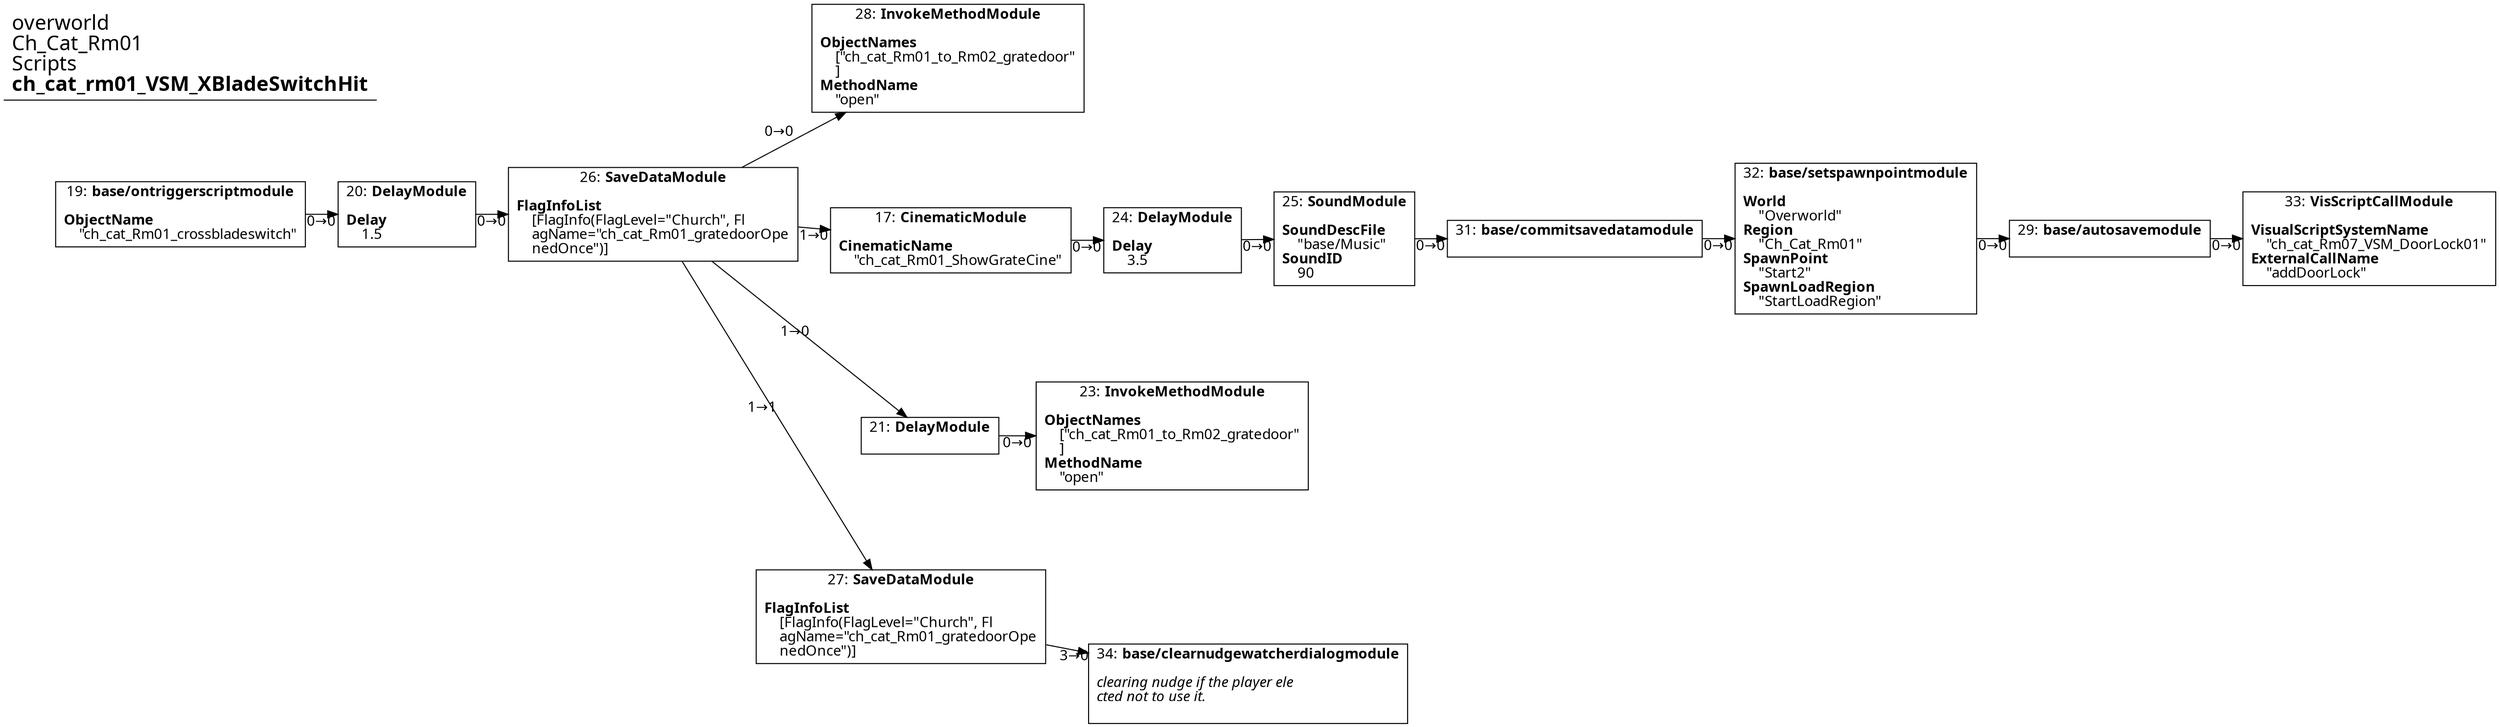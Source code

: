 digraph {
    layout = fdp;
    overlap = prism;
    sep = "+16";
    splines = spline;

    node [ shape = box ];

    graph [ fontname = "Segoe UI" ];
    node [ fontname = "Segoe UI" ];
    edge [ fontname = "Segoe UI" ];

    17 [ label = <17: <b>CinematicModule</b><br/><br/><b>CinematicName</b><br align="left"/>    &quot;ch_cat_Rm01_ShowGrateCine&quot;<br align="left"/>> ];
    17 [ pos = "0.51500005,0.080000006!" ];
    17 -> 24 [ label = "0→0" ];

    19 [ label = <19: <b>base/ontriggerscriptmodule</b><br/><br/><b>ObjectName</b><br align="left"/>    &quot;ch_cat_Rm01_crossbladeswitch&quot;<br align="left"/>> ];
    19 [ pos = "-0.186,0.10300001!" ];
    19 -> 20 [ label = "0→0" ];

    20 [ label = <20: <b>DelayModule</b><br/><br/><b>Delay</b><br align="left"/>    1.5<br align="left"/>> ];
    20 [ pos = "0.035,0.10300001!" ];
    20 -> 26 [ label = "0→0" ];

    21 [ label = <21: <b>DelayModule</b><br/><br/>> ];
    21 [ pos = "0.51600003,-0.117000006!" ];
    21 -> 23 [ label = "0→0" ];

    23 [ label = <23: <b>InvokeMethodModule</b><br/><br/><b>ObjectNames</b><br align="left"/>    [&quot;ch_cat_Rm01_to_Rm02_gratedoor&quot;<br align="left"/>    ]<br align="left"/><b>MethodName</b><br align="left"/>    &quot;open&quot;<br align="left"/>> ];
    23 [ pos = "0.71800005,-0.117000006!" ];

    24 [ label = <24: <b>DelayModule</b><br/><br/><b>Delay</b><br align="left"/>    3.5<br align="left"/>> ];
    24 [ pos = "0.73200005,0.080000006!" ];
    24 -> 25 [ label = "0→0" ];

    25 [ label = <25: <b>SoundModule</b><br/><br/><b>SoundDescFile</b><br align="left"/>    &quot;base/Music&quot;<br align="left"/><b>SoundID</b><br align="left"/>    90<br align="left"/>> ];
    25 [ pos = "0.95400006,0.080000006!" ];
    25 -> 31 [ label = "0→0" ];

    26 [ label = <26: <b>SaveDataModule</b><br/><br/><b>FlagInfoList</b><br align="left"/>    [FlagInfo(FlagLevel=&quot;Church&quot;, Fl<br align="left"/>    agName=&quot;ch_cat_Rm01_gratedoorOpe<br align="left"/>    nedOnce&quot;)]<br align="left"/>> ];
    26 [ pos = "0.23900001,0.10300001!" ];
    26 -> 17 [ label = "1→0" ];
    26 -> 21 [ label = "1→0" ];
    26 -> 27 [ label = "1→1" ];
    26 -> 28 [ label = "0→0" ];

    27 [ label = <27: <b>SaveDataModule</b><br/><br/><b>FlagInfoList</b><br align="left"/>    [FlagInfo(FlagLevel=&quot;Church&quot;, Fl<br align="left"/>    agName=&quot;ch_cat_Rm01_gratedoorOpe<br align="left"/>    nedOnce&quot;)]<br align="left"/>> ];
    27 [ pos = "0.51900005,-0.307!" ];
    27 -> 34 [ label = "3→0" ];

    28 [ label = <28: <b>InvokeMethodModule</b><br/><br/><b>ObjectNames</b><br align="left"/>    [&quot;ch_cat_Rm01_to_Rm02_gratedoor&quot;<br align="left"/>    ]<br align="left"/><b>MethodName</b><br align="left"/>    &quot;open&quot;<br align="left"/>> ];
    28 [ pos = "0.517,0.261!" ];

    29 [ label = <29: <b>base/autosavemodule</b><br/><br/>> ];
    29 [ pos = "1.595,0.080000006!" ];
    29 -> 33 [ label = "0→0" ];

    31 [ label = <31: <b>base/commitsavedatamodule</b><br/><br/>> ];
    31 [ pos = "1.1400001,0.080000006!" ];
    31 -> 32 [ label = "0→0" ];

    32 [ label = <32: <b>base/setspawnpointmodule</b><br/><br/><b>World</b><br align="left"/>    &quot;Overworld&quot;<br align="left"/><b>Region</b><br align="left"/>    &quot;Ch_Cat_Rm01&quot;<br align="left"/><b>SpawnPoint</b><br align="left"/>    &quot;Start2&quot;<br align="left"/><b>SpawnLoadRegion</b><br align="left"/>    &quot;StartLoadRegion&quot;<br align="left"/>> ];
    32 [ pos = "1.3700001,0.080000006!" ];
    32 -> 29 [ label = "0→0" ];

    33 [ label = <33: <b>VisScriptCallModule</b><br/><br/><b>VisualScriptSystemName</b><br align="left"/>    &quot;ch_cat_Rm07_VSM_DoorLock01&quot;<br align="left"/><b>ExternalCallName</b><br align="left"/>    &quot;addDoorLock&quot;<br align="left"/>> ];
    33 [ pos = "1.7780001,0.080000006!" ];

    34 [ label = <34: <b>base/clearnudgewatcherdialogmodule</b><br/><br/><i>clearing nudge if the player ele<br align="left"/>cted not to use it.<br align="left"/></i><br align="left"/>> ];
    34 [ pos = "0.75000006,-0.35300002!" ];

    title [ pos = "-0.187,0.26200002!" ];
    title [ shape = underline ];
    title [ label = <<font point-size="20">overworld<br align="left"/>Ch_Cat_Rm01<br align="left"/>Scripts<br align="left"/><b>ch_cat_rm01_VSM_XBladeSwitchHit</b><br align="left"/></font>> ];
}
